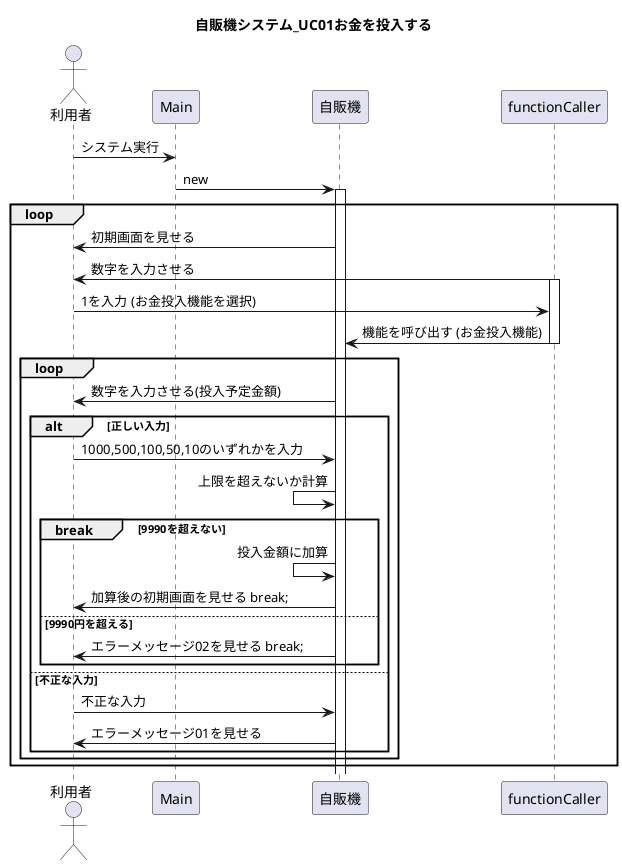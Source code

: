 @startuml
title 自販機システム_UC01お金を投入する

actor 利用者
利用者 -> Main : システム実行

participant Main

Main -> 自販機 : new
activate 自販機



loop
    利用者 <- 自販機 : 初期画面を見せる

    利用者 <- functionCaller : 数字を入力させる
    activate functionCaller
    利用者 -> functionCaller : 1を入力 (お金投入機能を選択)
    自販機 <- functionCaller : 機能を呼び出す (お金投入機能)
    deactivate functionCaller

    loop 
    利用者 <- 自販機 : 数字を入力させる(投入予定金額)
    
        alt 正しい入力
        利用者 -> 自販機 : 1000,500,100,50,10のいずれかを入力
        自販機 <- 自販機 : 上限を超えないか計算

            break 9990を超えない
            自販機 <- 自販機 : 投入金額に加算 
            利用者 <- 自販機 : 加算後の初期画面を見せる break;

            else 9990円を超える
            利用者 <- 自販機 : エラーメッセージ02を見せる break;

            end

        else 不正な入力
        利用者 -> 自販機 : 不正な入力
        利用者 <- 自販機 : エラーメッセージ01を見せる
        end
    end    
end

@enduml